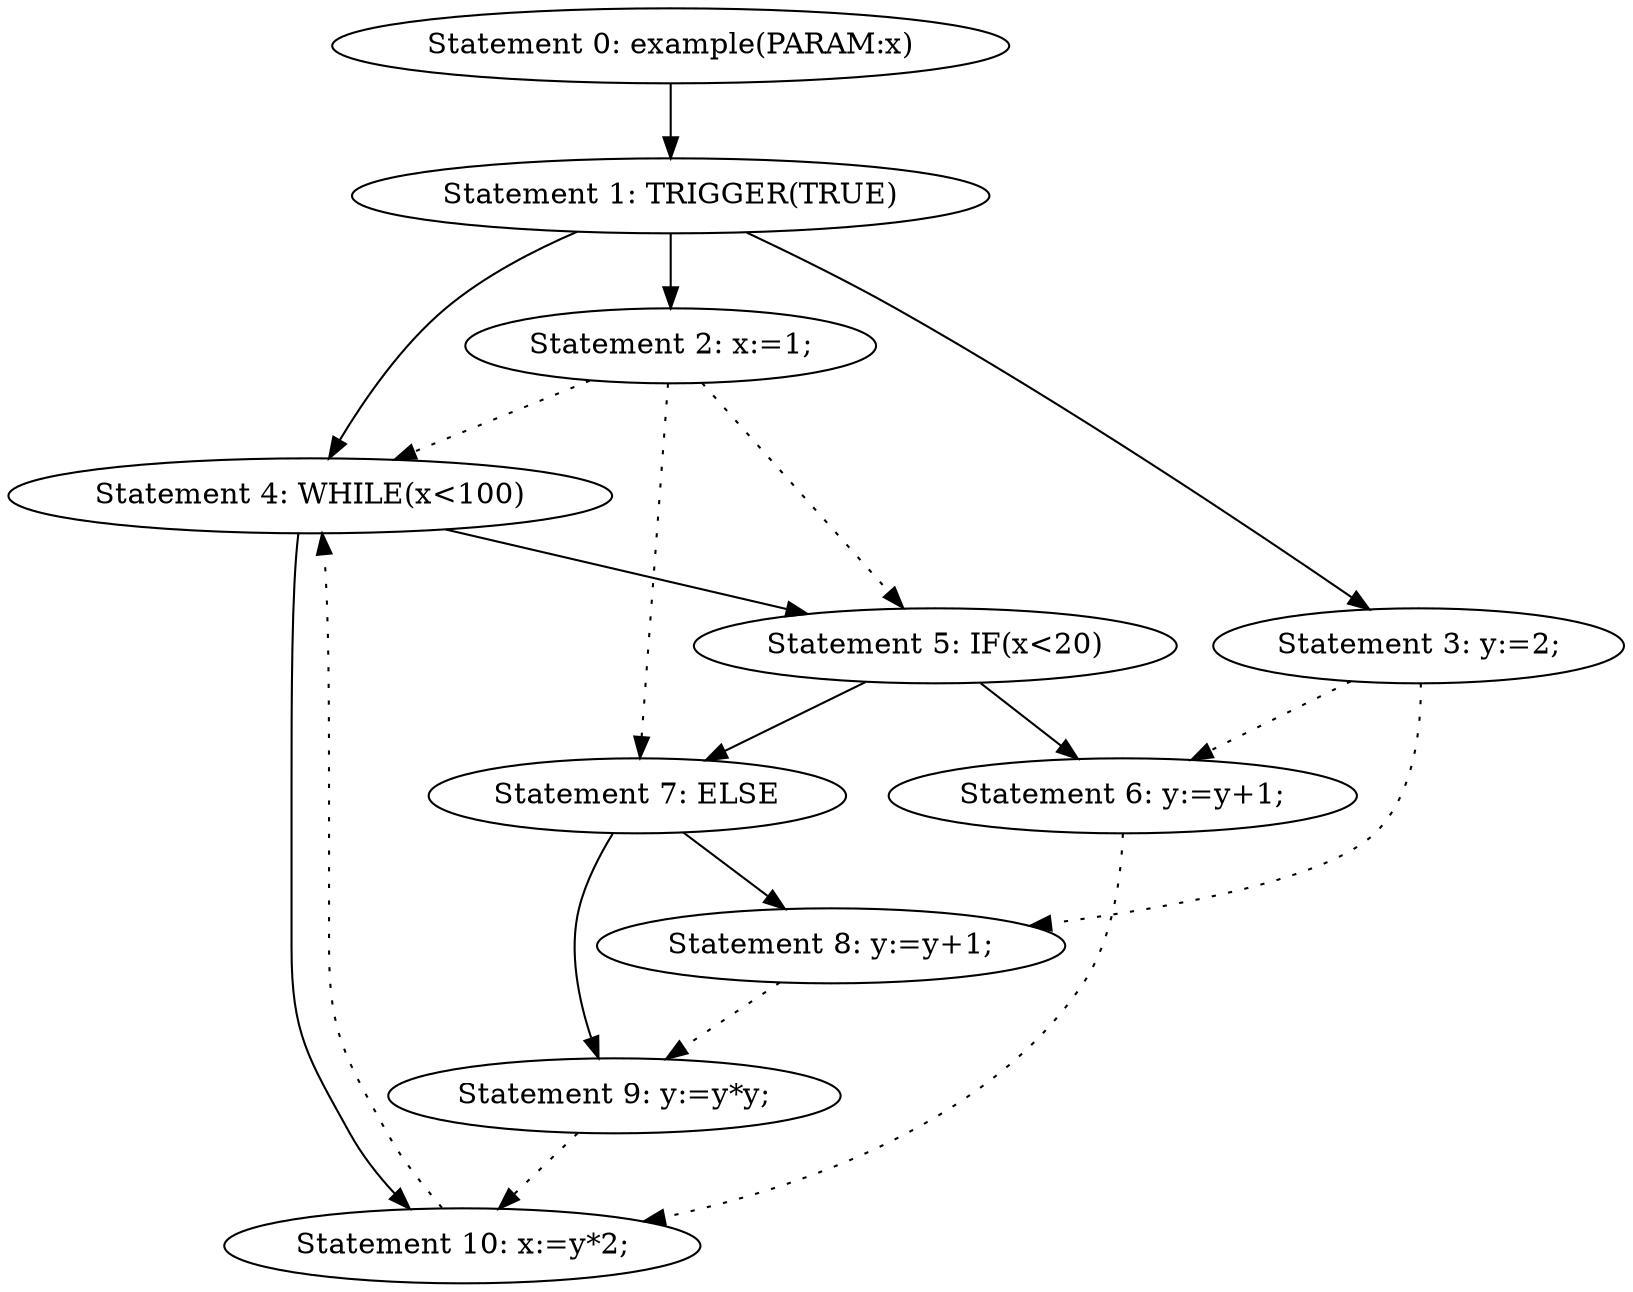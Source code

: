 digraph G
{
"Statement 0: example(PARAM:x)"->"Statement 1: TRIGGER(TRUE)"
"Statement 1: TRIGGER(TRUE)"->"Statement 2: x:=1;"
"Statement 1: TRIGGER(TRUE)"->"Statement 3: y:=2;"
"Statement 1: TRIGGER(TRUE)"->"Statement 4: WHILE(x<100)"
"Statement 4: WHILE(x<100)"->"Statement 5: IF(x<20)"
"Statement 4: WHILE(x<100)"->"Statement 10: x:=y*2;"
"Statement 5: IF(x<20)"->"Statement 6: y:=y+1;"
"Statement 5: IF(x<20)"->"Statement 7: ELSE"
"Statement 7: ELSE"->"Statement 8: y:=y+1;"
"Statement 7: ELSE"->"Statement 9: y:=y*y;"
"Statement 2: x:=1;"->"Statement 4: WHILE(x<100)"[style=dotted]
"Statement 2: x:=1;"->"Statement 5: IF(x<20)"[style=dotted]
"Statement 2: x:=1;"->"Statement 7: ELSE"[style=dotted]
"Statement 3: y:=2;"->"Statement 6: y:=y+1;"[style=dotted]
"Statement 3: y:=2;"->"Statement 8: y:=y+1;"[style=dotted]
"Statement 6: y:=y+1;"->"Statement 10: x:=y*2;"[style=dotted]
"Statement 8: y:=y+1;"->"Statement 9: y:=y*y;"[style=dotted]
"Statement 9: y:=y*y;"->"Statement 10: x:=y*2;"[style=dotted]
"Statement 10: x:=y*2;"->"Statement 4: WHILE(x<100)"[style=dotted]
}
